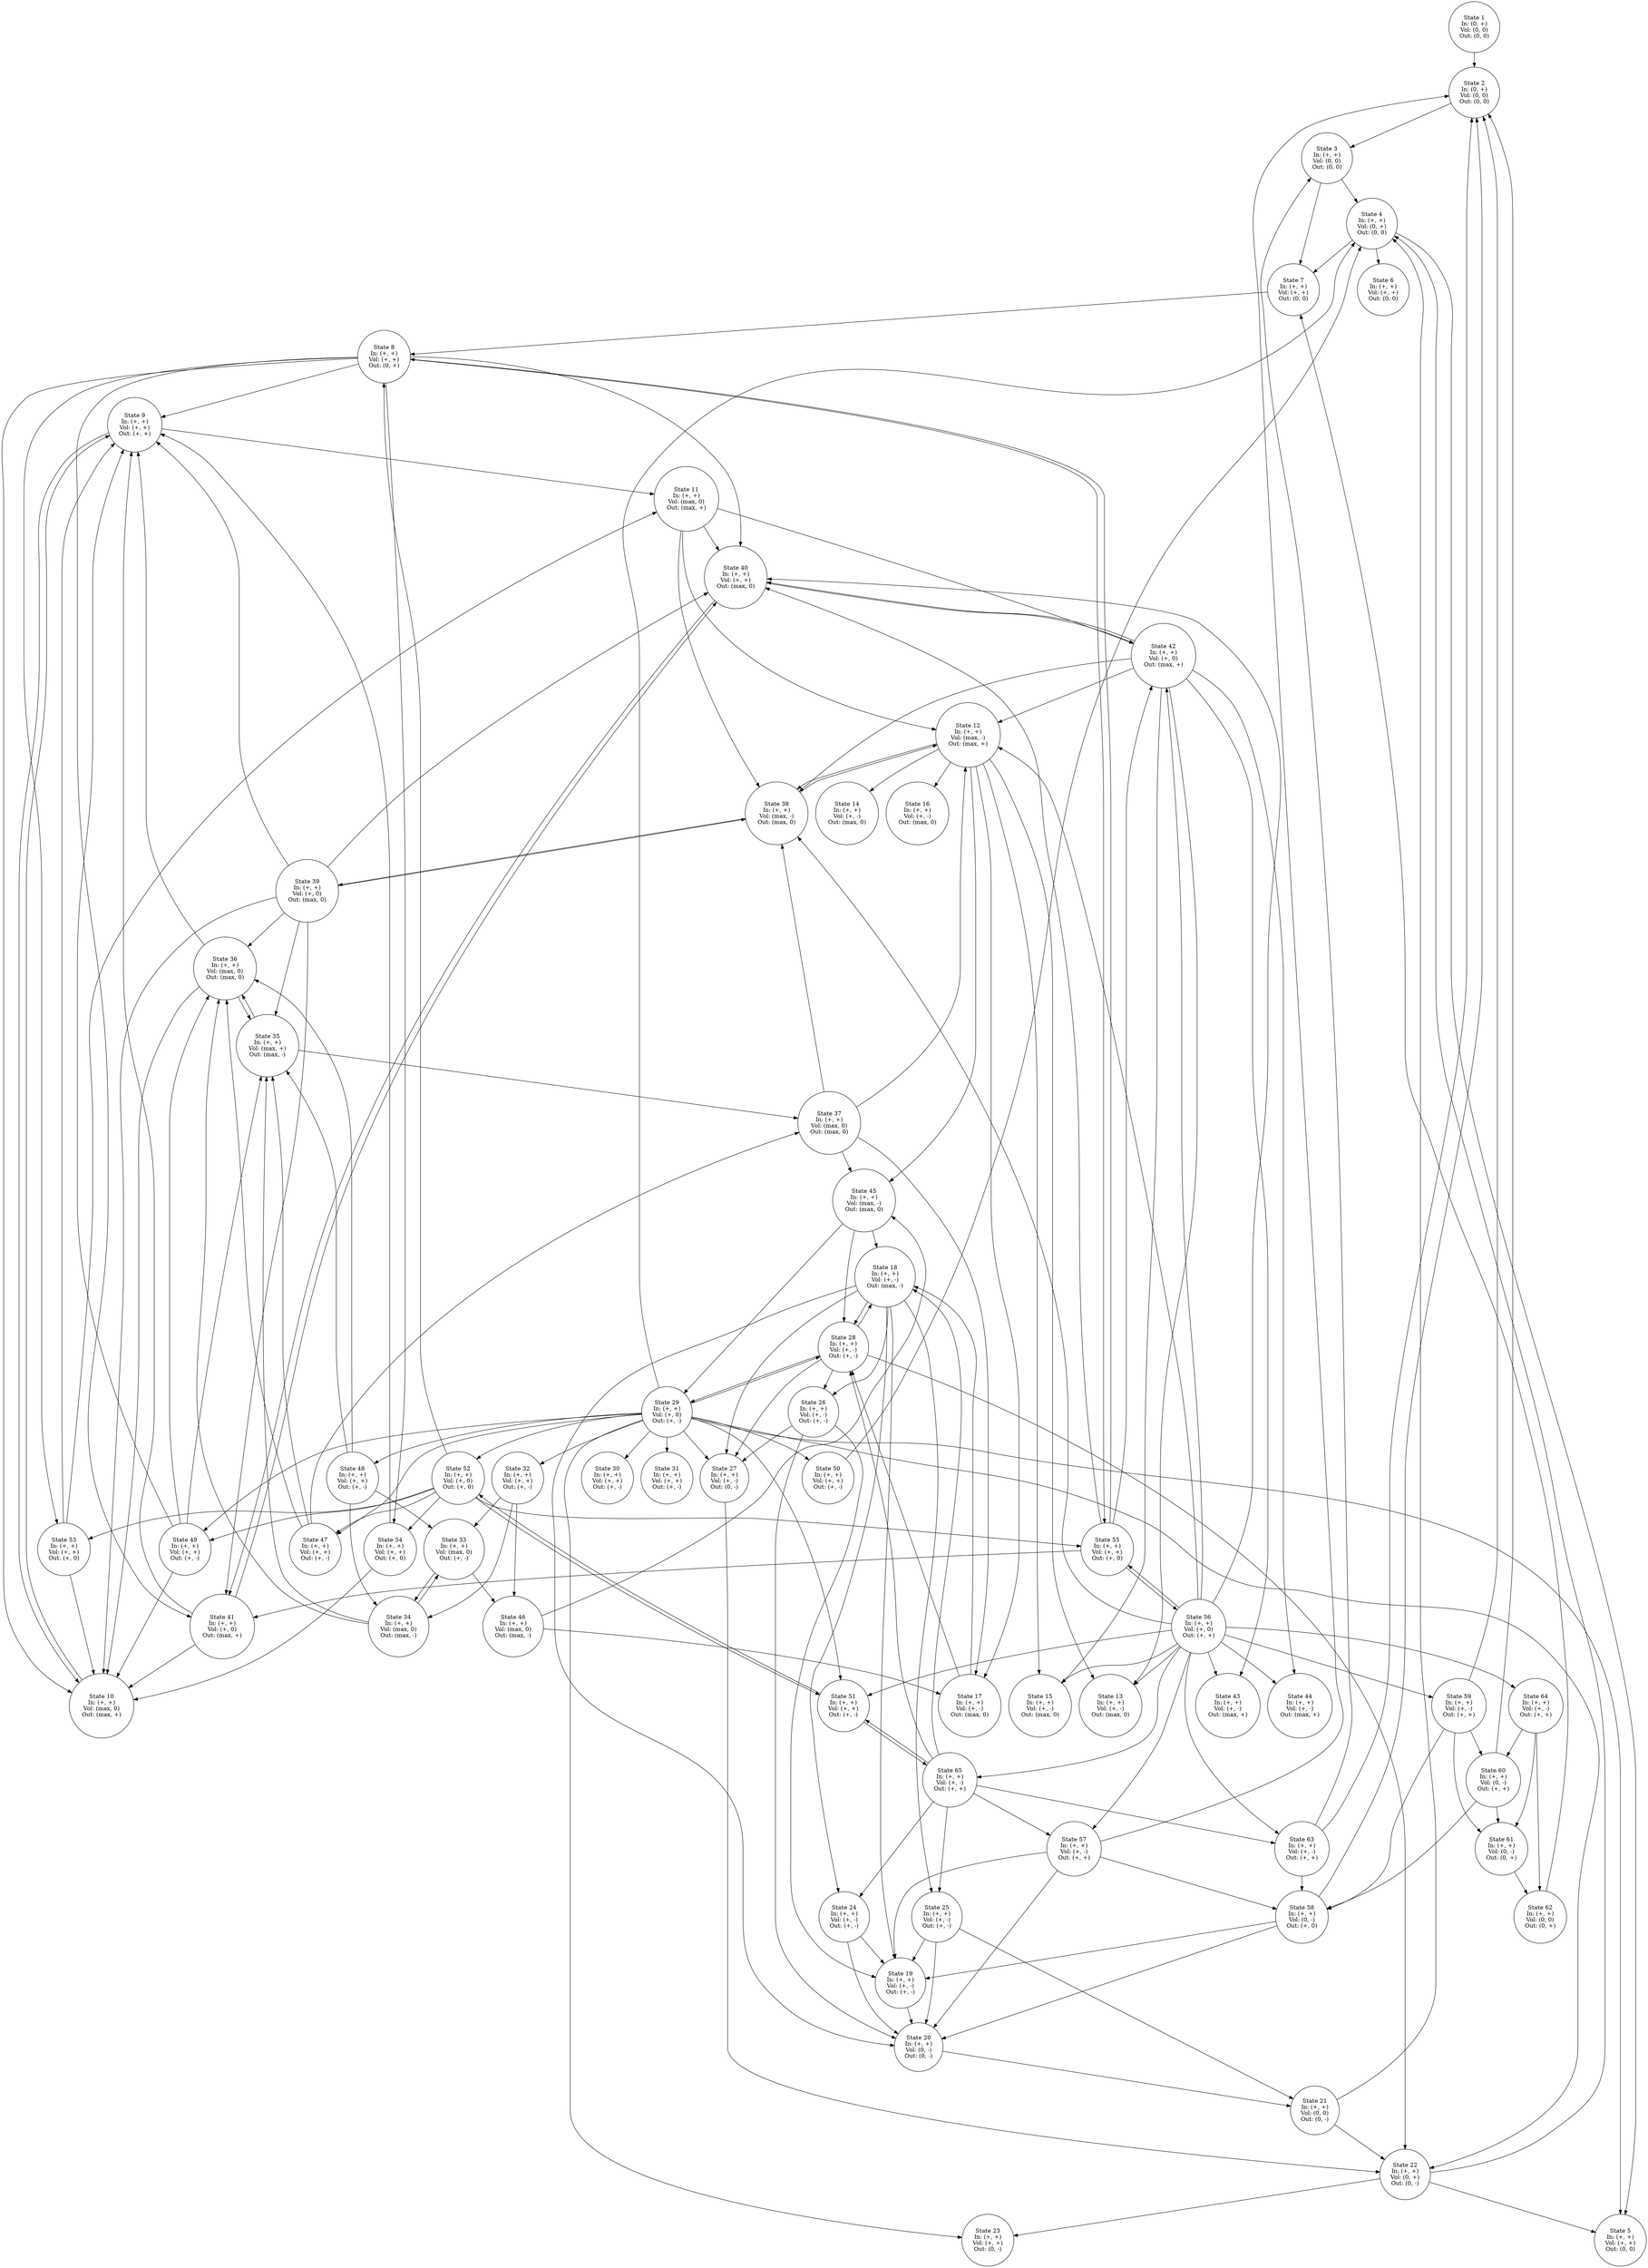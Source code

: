 strict digraph "" {
	graph [normalize=True,
		overlap=False,
		sep=1.2,
		smoothing=avg_dist,
		splines=True
	];
	node [label="\N",
		shape=circle
	];
	_inflow_0_3_outflow_0_2_volume_0_2_	 [label="State 1
In: (0, +)
Vol: (0, 0)
Out: (0, 0)",
		tooltip="derivatives: [In will go up from 0, Vol will stay at 0, Out will stay at 0]
"];
	_inflow_1_3_outflow_0_2_volume_0_2_	 [label="State 2
In: (0, +)
Vol: (0, 0)
Out: (0, 0)",
		tooltip="derivatives: [In will go up from 0, Vol will stay at 0, Out will stay at 0]
"];
	_inflow_0_3_outflow_0_2_volume_0_2_ -> _inflow_1_3_outflow_0_2_volume_0_2_	 [tooltip="{continuous_valid: true, not_equal_valid: false, point_range_valid: true}
"];
	_inflow_1_3_outflow_0_2_volume_0_3_	 [label="State 3
In: (+, +)
Vol: (0, 0)
Out: (0, 0)",
		tooltip="derivatives: [In may go up from +, Vol will stay at 0, Out will stay at 0]
"];
	_inflow_1_3_outflow_0_2_volume_0_2_ -> _inflow_1_3_outflow_0_2_volume_0_3_	 [tooltip="{continuous_valid: true, not_equal_valid: true, point_range_valid: true}
"];
	_inflow_1_3_outflow_0_2_volume_1_3_	 [label="State 4
In: (+, +)
Vol: (0, +)
Out: (0, 0)",
		tooltip="derivatives: [In may go up from +, Vol will go up from 0, Out will stay at 0]
"];
	_inflow_1_3_outflow_0_2_volume_0_3_ -> _inflow_1_3_outflow_0_2_volume_1_3_	 [tooltip="{continuous_valid: true, not_equal_valid: true, point_range_valid: true}
"];
	_inflow_1_3_outflow_0_3_volume_1_3_	 [label="State 7
In: (+, +)
Vol: (+, +)
Out: (0, 0)",
		tooltip="derivatives: [In may go up from +, Vol may go up from +, Out will stay at 0]
"];
	_inflow_1_3_outflow_0_2_volume_0_3_ -> _inflow_1_3_outflow_0_3_volume_1_3_	 [tooltip="{continuous_valid: true, not_equal_valid: true, point_range_valid: true}
"];
	_inflow_1_3_outflow_0_2_volume_2_3_	 [label="State 5
In: (+, +)
Vol: (+, +)
Out: (0, 0)",
		tooltip="derivatives: [In may go up from +, Vol may go up from +, Out will stay at 0]
"];
	_inflow_1_3_outflow_0_2_volume_1_3_ -> _inflow_1_3_outflow_0_2_volume_2_3_	 [tooltip="{continuous_valid: true, not_equal_valid: true, point_range_valid: true}
"];
	_inflow_1_3_outflow_0_3_volume_2_3_	 [label="State 6
In: (+, +)
Vol: (+, +)
Out: (0, 0)",
		tooltip="derivatives: [In may go up from +, Vol may go up from +, Out will stay at 0]
"];
	_inflow_1_3_outflow_0_2_volume_1_3_ -> _inflow_1_3_outflow_0_3_volume_2_3_	 [tooltip="{continuous_valid: true, not_equal_valid: true, point_range_valid: true}
"];
	_inflow_1_3_outflow_0_2_volume_1_3_ -> _inflow_1_3_outflow_0_3_volume_1_3_	 [tooltip="{continuous_valid: true, not_equal_valid: true, point_range_valid: true}
"];
	_inflow_1_3_outflow_1_3_volume_1_3_	 [label="State 8
In: (+, +)
Vol: (+, +)
Out: (0, +)",
		tooltip="derivatives: [In may go up from +, Vol may go up from +, Out will go up from 0]
"];
	_inflow_1_3_outflow_0_3_volume_1_3_ -> _inflow_1_3_outflow_1_3_volume_1_3_	 [tooltip="{continuous_valid: true, not_equal_valid: true, point_range_valid: true}
"];
	_inflow_1_3_outflow_2_3_volume_2_2_	 [label="State 9
In: (+, +)
Vol: (+, +)
Out: (+, +)",
		tooltip="derivatives: [In may go up from +, Vol may go up from +, Out may go up from +]
"];
	_inflow_1_3_outflow_1_3_volume_1_3_ -> _inflow_1_3_outflow_2_3_volume_2_2_	 [tooltip="{continuous_valid: true, not_equal_valid: true, point_range_valid: true}
"];
	_inflow_1_3_outflow_2_3_volume_2_3_	 [label="State 10
In: (+, +)
Vol: (max, 0)
Out: (max, +)",
		tooltip="derivatives: [In may go up from +, Vol will stay at max, Out will go up from max]
"];
	_inflow_1_3_outflow_1_3_volume_1_3_ -> _inflow_1_3_outflow_2_3_volume_2_3_	 [tooltip="{continuous_valid: false, not_equal_valid: true, point_range_valid: false}
"];
	_inflow_1_3_outflow_2_3_volume_1_2_	 [label="State 40
In: (+, +)
Vol: (+, +)
Out: (max, 0)",
		tooltip="derivatives: [In may go up from +, Vol may go up from +, Out will stay at max]
"];
	_inflow_1_3_outflow_1_3_volume_1_3_ -> _inflow_1_3_outflow_2_3_volume_1_2_	 [tooltip="{continuous_valid: false, not_equal_valid: true, point_range_valid: true}
"];
	_inflow_1_3_outflow_2_3_volume_1_3_	 [label="State 41
In: (+, +)
Vol: (+, 0)
Out: (max, +)",
		tooltip="derivatives: [In may go up from +, Vol will stay at +, Out will go up from max]
"];
	_inflow_1_3_outflow_1_3_volume_1_3_ -> _inflow_1_3_outflow_2_3_volume_1_3_	 [tooltip="{continuous_valid: false, not_equal_valid: true, point_range_valid: true}
"];
	_inflow_1_3_outflow_1_3_volume_2_2_	 [label="State 53
In: (+, +)
Vol: (+, +)
Out: (+, 0)",
		tooltip="derivatives: [In may go up from +, Vol may go up from +, Out will stay at +]
"];
	_inflow_1_3_outflow_1_3_volume_1_3_ -> _inflow_1_3_outflow_1_3_volume_2_2_	 [tooltip="{continuous_valid: true, not_equal_valid: true, point_range_valid: true}
"];
	_inflow_1_3_outflow_1_3_volume_2_3_	 [label="State 54
In: (+, +)
Vol: (+, +)
Out: (+, 0)",
		tooltip="derivatives: [In may go up from +, Vol may go up from +, Out will stay at +]
"];
	_inflow_1_3_outflow_1_3_volume_1_3_ -> _inflow_1_3_outflow_1_3_volume_2_3_	 [tooltip="{continuous_valid: true, not_equal_valid: true, point_range_valid: true}
"];
	_inflow_1_3_outflow_1_3_volume_1_2_	 [label="State 55
In: (+, +)
Vol: (+, +)
Out: (+, 0)",
		tooltip="derivatives: [In may go up from +, Vol may go up from +, Out will stay at +]
"];
	_inflow_1_3_outflow_1_3_volume_1_3_ -> _inflow_1_3_outflow_1_3_volume_1_2_	 [tooltip="{continuous_valid: true, not_equal_valid: true, point_range_valid: true}
"];
	_inflow_1_3_outflow_2_3_volume_2_2_ -> _inflow_1_3_outflow_2_3_volume_2_3_	 [tooltip="{continuous_valid: true, not_equal_valid: true, point_range_valid: true}
"];
	_inflow_1_3_outflow_2_3_volume_2_1_	 [label="State 11
In: (+, +)
Vol: (max, 0)
Out: (max, +)",
		tooltip="derivatives: [In may go up from +, Vol will stay at max, Out will go up from max]
"];
	_inflow_1_3_outflow_2_3_volume_2_2_ -> _inflow_1_3_outflow_2_3_volume_2_1_	 [tooltip="{continuous_valid: true, not_equal_valid: true, point_range_valid: true}
"];
	_inflow_1_3_outflow_2_3_volume_2_3_ -> _inflow_1_3_outflow_2_3_volume_2_2_	 [tooltip="{continuous_valid: true, not_equal_valid: true, point_range_valid: true}
"];
	_inflow_1_3_outflow_2_2_volume_1_1_	 [label="State 12
In: (+, +)
Vol: (max, -)
Out: (max, +)",
		tooltip="derivatives: [In may go up from +, Vol will go down from max, Out will go up from
    max]
"];
	_inflow_1_3_outflow_2_3_volume_2_1_ -> _inflow_1_3_outflow_2_2_volume_1_1_	 [tooltip="{continuous_valid: true, not_equal_valid: true, point_range_valid: true}
"];
	_inflow_1_3_outflow_2_2_volume_1_2_	 [label="State 38
In: (+, +)
Vol: (max, -)
Out: (max, 0)",
		tooltip="derivatives: [In may go up from +, Vol will go down from max, Out will stay at max]
"];
	_inflow_1_3_outflow_2_3_volume_2_1_ -> _inflow_1_3_outflow_2_2_volume_1_2_	 [tooltip="{continuous_valid: true, not_equal_valid: true, point_range_valid: true}
"];
	_inflow_1_3_outflow_2_3_volume_2_1_ -> _inflow_1_3_outflow_2_3_volume_1_2_	 [tooltip="{continuous_valid: true, not_equal_valid: true, point_range_valid: true}
"];
	_inflow_1_3_outflow_2_3_volume_1_1_	 [label="State 42
In: (+, +)
Vol: (+, 0)
Out: (max, +)",
		tooltip="derivatives: [In may go up from +, Vol will stay at +, Out will go up from max]
"];
	_inflow_1_3_outflow_2_3_volume_2_1_ -> _inflow_1_3_outflow_2_3_volume_1_1_	 [tooltip="{continuous_valid: true, not_equal_valid: true, point_range_valid: true}
"];
	_inflow_1_3_outflow_2_2_volume_0_1_	 [label="State 13
In: (+, +)
Vol: (+, -)
Out: (max, 0)",
		tooltip="derivatives: [In may go up from +, Vol may go down from +, Out will stay at max]
"];
	_inflow_1_3_outflow_2_2_volume_1_1_ -> _inflow_1_3_outflow_2_2_volume_0_1_	 [tooltip="{continuous_valid: true, not_equal_valid: true, point_range_valid: true}
"];
	_inflow_1_3_outflow_2_1_volume_0_1_	 [label="State 14
In: (+, +)
Vol: (+, -)
Out: (max, 0)",
		tooltip="derivatives: [In may go up from +, Vol may go down from +, Out will stay at max]
"];
	_inflow_1_3_outflow_2_2_volume_1_1_ -> _inflow_1_3_outflow_2_1_volume_0_1_	 [tooltip="{continuous_valid: true, not_equal_valid: true, point_range_valid: true}
"];
	_inflow_1_3_outflow_2_2_volume_0_2_	 [label="State 15
In: (+, +)
Vol: (+, -)
Out: (max, 0)",
		tooltip="derivatives: [In may go up from +, Vol may go down from +, Out will stay at max]
"];
	_inflow_1_3_outflow_2_2_volume_1_1_ -> _inflow_1_3_outflow_2_2_volume_0_2_	 [tooltip="{continuous_valid: true, not_equal_valid: true, point_range_valid: true}
"];
	_inflow_1_3_outflow_2_1_volume_0_2_	 [label="State 16
In: (+, +)
Vol: (+, -)
Out: (max, 0)",
		tooltip="derivatives: [In may go up from +, Vol may go down from +, Out will stay at max]
"];
	_inflow_1_3_outflow_2_2_volume_1_1_ -> _inflow_1_3_outflow_2_1_volume_0_2_	 [tooltip="{continuous_valid: true, not_equal_valid: true, point_range_valid: true}
"];
	_inflow_1_3_outflow_2_1_volume_1_1_	 [label="State 17
In: (+, +)
Vol: (+, -)
Out: (max, 0)",
		tooltip="derivatives: [In may go up from +, Vol may go down from +, Out will stay at max]
"];
	_inflow_1_3_outflow_2_2_volume_1_1_ -> _inflow_1_3_outflow_2_1_volume_1_1_	 [tooltip="{continuous_valid: true, not_equal_valid: true, point_range_valid: true}
"];
	_inflow_1_3_outflow_2_2_volume_1_1_ -> _inflow_1_3_outflow_2_2_volume_1_2_	 [tooltip="{continuous_valid: true, not_equal_valid: true, point_range_valid: true}
"];
	_inflow_1_3_outflow_2_1_volume_1_2_	 [label="State 45
In: (+, +)
Vol: (max, -)
Out: (max, 0)",
		tooltip="derivatives: [In may go up from +, Vol will go down from max, Out will stay at max]
"];
	_inflow_1_3_outflow_2_2_volume_1_1_ -> _inflow_1_3_outflow_2_1_volume_1_2_	 [tooltip="{continuous_valid: true, not_equal_valid: true, point_range_valid: true}
"];
	_inflow_1_3_outflow_1_1_volume_1_1_	 [label="State 18
In: (+, +)
Vol: (+, -)
Out: (max, -)",
		tooltip="derivatives: [In may go up from +, Vol may go down from +, Out will go down from max]
"];
	_inflow_1_3_outflow_2_1_volume_1_1_ -> _inflow_1_3_outflow_1_1_volume_1_1_	 [tooltip="{continuous_valid: true, not_equal_valid: true, point_range_valid: true}
"];
	_inflow_1_3_outflow_1_1_volume_1_2_	 [label="State 28
In: (+, +)
Vol: (+, -)
Out: (+, -)",
		tooltip="derivatives: [In may go up from +, Vol may go down from +, Out may go down from +]
"];
	_inflow_1_3_outflow_2_1_volume_1_1_ -> _inflow_1_3_outflow_1_1_volume_1_2_	 [tooltip="{continuous_valid: true, not_equal_valid: true, point_range_valid: true}
"];
	_inflow_1_3_outflow_0_1_volume_0_1_	 [label="State 19
In: (+, +)
Vol: (+, -)
Out: (+, -)",
		tooltip="derivatives: [In may go up from +, Vol may go down from +, Out may go down from +]
"];
	_inflow_1_3_outflow_1_1_volume_1_1_ -> _inflow_1_3_outflow_0_1_volume_0_1_	 [tooltip="{continuous_valid: true, not_equal_valid: true, point_range_valid: true}
"];
	_inflow_1_3_outflow_0_1_volume_0_2_	 [label="State 20
In: (+, +)
Vol: (0, -)
Out: (0, -)",
		tooltip="derivatives: [In may go up from +, Vol will go down from 0, Out will go down from
    0]
"];
	_inflow_1_3_outflow_1_1_volume_1_1_ -> _inflow_1_3_outflow_0_1_volume_0_2_	 [tooltip="{continuous_valid: false, not_equal_valid: true, point_range_valid: false}
"];
	_inflow_1_3_outflow_1_1_volume_0_1_	 [label="State 24
In: (+, +)
Vol: (+, -)
Out: (+, -)",
		tooltip="derivatives: [In may go up from +, Vol may go down from +, Out may go down from +]
"];
	_inflow_1_3_outflow_1_1_volume_1_1_ -> _inflow_1_3_outflow_1_1_volume_0_1_	 [tooltip="{continuous_valid: true, not_equal_valid: true, point_range_valid: true}
"];
	_inflow_1_3_outflow_1_1_volume_0_2_	 [label="State 25
In: (+, +)
Vol: (+, -)
Out: (+, -)",
		tooltip="derivatives: [In may go up from +, Vol may go down from +, Out may go down from +]
"];
	_inflow_1_3_outflow_1_1_volume_1_1_ -> _inflow_1_3_outflow_1_1_volume_0_2_	 [tooltip="{continuous_valid: true, not_equal_valid: true, point_range_valid: true}
"];
	_inflow_1_3_outflow_0_1_volume_1_1_	 [label="State 26
In: (+, +)
Vol: (+, -)
Out: (+, -)",
		tooltip="derivatives: [In may go up from +, Vol may go down from +, Out may go down from +]
"];
	_inflow_1_3_outflow_1_1_volume_1_1_ -> _inflow_1_3_outflow_0_1_volume_1_1_	 [tooltip="{continuous_valid: true, not_equal_valid: true, point_range_valid: true}
"];
	_inflow_1_3_outflow_0_1_volume_1_2_	 [label="State 27
In: (+, +)
Vol: (+, -)
Out: (0, -)",
		tooltip="derivatives: [In may go up from +, Vol may go down from +, Out will go down from 0]
"];
	_inflow_1_3_outflow_1_1_volume_1_1_ -> _inflow_1_3_outflow_0_1_volume_1_2_	 [tooltip="{continuous_valid: false, not_equal_valid: true, point_range_valid: true}
"];
	_inflow_1_3_outflow_1_1_volume_1_1_ -> _inflow_1_3_outflow_1_1_volume_1_2_	 [tooltip="{continuous_valid: true, not_equal_valid: true, point_range_valid: true}
"];
	_inflow_1_3_outflow_0_1_volume_0_1_ -> _inflow_1_3_outflow_0_1_volume_0_2_	 [tooltip="{continuous_valid: true, not_equal_valid: true, point_range_valid: true}
"];
	_inflow_1_3_outflow_0_1_volume_0_3_	 [label="State 21
In: (+, +)
Vol: (0, 0)
Out: (0, -)",
		tooltip="derivatives: [In may go up from +, Vol will stay at 0, Out will go down from 0]
"];
	_inflow_1_3_outflow_0_1_volume_0_2_ -> _inflow_1_3_outflow_0_1_volume_0_3_	 [tooltip="{continuous_valid: true, not_equal_valid: true, point_range_valid: true}
"];
	_inflow_1_3_outflow_0_1_volume_0_3_ -> _inflow_1_3_outflow_0_2_volume_1_3_	 [tooltip="{continuous_valid: true, not_equal_valid: true, point_range_valid: true}
"];
	_inflow_1_3_outflow_0_1_volume_1_3_	 [label="State 22
In: (+, +)
Vol: (0, +)
Out: (0, -)",
		tooltip="derivatives: [In may go up from +, Vol will go up from 0, Out will go down from 0]
"];
	_inflow_1_3_outflow_0_1_volume_0_3_ -> _inflow_1_3_outflow_0_1_volume_1_3_	 [tooltip="{continuous_valid: true, not_equal_valid: true, point_range_valid: true}
"];
	_inflow_1_3_outflow_0_1_volume_1_3_ -> _inflow_1_3_outflow_0_2_volume_1_3_	 [tooltip="{continuous_valid: true, not_equal_valid: true, point_range_valid: true}
"];
	_inflow_1_3_outflow_0_1_volume_1_3_ -> _inflow_1_3_outflow_0_2_volume_2_3_	 [tooltip="{continuous_valid: true, not_equal_valid: true, point_range_valid: true}
"];
	_inflow_1_3_outflow_0_1_volume_2_3_	 [label="State 23
In: (+, +)
Vol: (+, +)
Out: (0, -)",
		tooltip="derivatives: [In may go up from +, Vol may go up from +, Out will go down from 0]
"];
	_inflow_1_3_outflow_0_1_volume_1_3_ -> _inflow_1_3_outflow_0_1_volume_2_3_	 [tooltip="{continuous_valid: true, not_equal_valid: true, point_range_valid: true}
"];
	_inflow_1_3_outflow_1_1_volume_0_1_ -> _inflow_1_3_outflow_0_1_volume_0_1_	 [tooltip="{continuous_valid: true, not_equal_valid: false, point_range_valid: true}
"];
	_inflow_1_3_outflow_1_1_volume_0_1_ -> _inflow_1_3_outflow_0_1_volume_0_2_	 [tooltip="{continuous_valid: true, not_equal_valid: true, point_range_valid: true}
"];
	_inflow_1_3_outflow_1_1_volume_0_2_ -> _inflow_1_3_outflow_0_1_volume_0_1_	 [tooltip="{continuous_valid: true, not_equal_valid: false, point_range_valid: true}
"];
	_inflow_1_3_outflow_1_1_volume_0_2_ -> _inflow_1_3_outflow_0_1_volume_0_2_	 [tooltip="{continuous_valid: true, not_equal_valid: true, point_range_valid: true}
"];
	_inflow_1_3_outflow_1_1_volume_0_2_ -> _inflow_1_3_outflow_0_1_volume_0_3_	 [tooltip="{continuous_valid: true, not_equal_valid: true, point_range_valid: true}
"];
	_inflow_1_3_outflow_0_1_volume_1_1_ -> _inflow_1_3_outflow_0_1_volume_0_1_	 [tooltip="{continuous_valid: true, not_equal_valid: false, point_range_valid: true}
"];
	_inflow_1_3_outflow_0_1_volume_1_1_ -> _inflow_1_3_outflow_0_1_volume_0_2_	 [tooltip="{continuous_valid: true, not_equal_valid: true, point_range_valid: true}
"];
	_inflow_1_3_outflow_0_1_volume_1_1_ -> _inflow_1_3_outflow_0_1_volume_1_2_	 [tooltip="{continuous_valid: true, not_equal_valid: true, point_range_valid: true}
"];
	_inflow_1_3_outflow_0_1_volume_1_2_ -> _inflow_1_3_outflow_0_1_volume_1_3_	 [tooltip="{continuous_valid: false, not_equal_valid: true, point_range_valid: true}
"];
	_inflow_1_3_outflow_1_1_volume_1_2_ -> _inflow_1_3_outflow_1_1_volume_1_1_	 [tooltip="{continuous_valid: true, not_equal_valid: true, point_range_valid: true}
"];
	_inflow_1_3_outflow_1_1_volume_1_2_ -> _inflow_1_3_outflow_0_1_volume_1_3_	 [tooltip="{continuous_valid: false, not_equal_valid: true, point_range_valid: true}
"];
	_inflow_1_3_outflow_1_1_volume_1_2_ -> _inflow_1_3_outflow_0_1_volume_1_1_	 [tooltip="{continuous_valid: true, not_equal_valid: false, point_range_valid: true}
"];
	_inflow_1_3_outflow_1_1_volume_1_2_ -> _inflow_1_3_outflow_0_1_volume_1_2_	 [tooltip="{continuous_valid: true, not_equal_valid: true, point_range_valid: true}
"];
	_inflow_1_3_outflow_1_1_volume_1_3_	 [label="State 29
In: (+, +)
Vol: (+, 0)
Out: (+, -)",
		tooltip="derivatives: [In may go up from +, Vol will stay at +, Out may go down from +]
"];
	_inflow_1_3_outflow_1_1_volume_1_2_ -> _inflow_1_3_outflow_1_1_volume_1_3_	 [tooltip="{continuous_valid: true, not_equal_valid: true, point_range_valid: true}
"];
	_inflow_1_3_outflow_1_1_volume_1_3_ -> _inflow_1_3_outflow_0_2_volume_1_3_	 [tooltip="{continuous_valid: true, not_equal_valid: true, point_range_valid: true}
"];
	_inflow_1_3_outflow_1_1_volume_1_3_ -> _inflow_1_3_outflow_0_2_volume_2_3_	 [tooltip="{continuous_valid: true, not_equal_valid: true, point_range_valid: true}
"];
	_inflow_1_3_outflow_1_1_volume_1_3_ -> _inflow_1_3_outflow_0_1_volume_1_3_	 [tooltip="{continuous_valid: true, not_equal_valid: true, point_range_valid: true}
"];
	_inflow_1_3_outflow_1_1_volume_1_3_ -> _inflow_1_3_outflow_0_1_volume_2_3_	 [tooltip="{continuous_valid: true, not_equal_valid: true, point_range_valid: true}
"];
	_inflow_1_3_outflow_1_1_volume_1_3_ -> _inflow_1_3_outflow_0_1_volume_1_2_	 [tooltip="{continuous_valid: true, not_equal_valid: true, point_range_valid: true}
"];
	_inflow_1_3_outflow_1_1_volume_1_3_ -> _inflow_1_3_outflow_1_1_volume_1_2_	 [tooltip="{continuous_valid: true, not_equal_valid: true, point_range_valid: true}
"];
	_inflow_1_3_outflow_0_1_volume_2_2_	 [label="State 30
In: (+, +)
Vol: (+, +)
Out: (+, -)",
		tooltip="derivatives: [In may go up from +, Vol may go up from +, Out may go down from +]
"];
	_inflow_1_3_outflow_1_1_volume_1_3_ -> _inflow_1_3_outflow_0_1_volume_2_2_	 [tooltip="{continuous_valid: true, not_equal_valid: true, point_range_valid: true}
"];
	_inflow_1_3_outflow_0_2_volume_2_2_	 [label="State 31
In: (+, +)
Vol: (+, +)
Out: (+, -)",
		tooltip="derivatives: [In may go up from +, Vol may go up from +, Out may go down from +]
"];
	_inflow_1_3_outflow_1_1_volume_1_3_ -> _inflow_1_3_outflow_0_2_volume_2_2_	 [tooltip="{continuous_valid: true, not_equal_valid: true, point_range_valid: true}
"];
	_inflow_1_3_outflow_1_1_volume_2_2_	 [label="State 32
In: (+, +)
Vol: (+, +)
Out: (+, -)",
		tooltip="derivatives: [In may go up from +, Vol may go up from +, Out may go down from +]
"];
	_inflow_1_3_outflow_1_1_volume_1_3_ -> _inflow_1_3_outflow_1_1_volume_2_2_	 [tooltip="{continuous_valid: true, not_equal_valid: true, point_range_valid: true}
"];
	_inflow_1_3_outflow_1_2_volume_2_2_	 [label="State 47
In: (+, +)
Vol: (+, +)
Out: (+, -)",
		tooltip="derivatives: [In may go up from +, Vol may go up from +, Out may go down from +]
"];
	_inflow_1_3_outflow_1_1_volume_1_3_ -> _inflow_1_3_outflow_1_2_volume_2_2_	 [tooltip="{continuous_valid: true, not_equal_valid: true, point_range_valid: true}
"];
	_inflow_1_3_outflow_1_1_volume_2_3_	 [label="State 48
In: (+, +)
Vol: (+, +)
Out: (+, -)",
		tooltip="derivatives: [In may go up from +, Vol may go up from +, Out may go down from +]
"];
	_inflow_1_3_outflow_1_1_volume_1_3_ -> _inflow_1_3_outflow_1_1_volume_2_3_	 [tooltip="{continuous_valid: true, not_equal_valid: true, point_range_valid: true}
"];
	_inflow_1_3_outflow_1_2_volume_2_3_	 [label="State 49
In: (+, +)
Vol: (+, +)
Out: (+, -)",
		tooltip="derivatives: [In may go up from +, Vol may go up from +, Out may go down from +]
"];
	_inflow_1_3_outflow_1_1_volume_1_3_ -> _inflow_1_3_outflow_1_2_volume_2_3_	 [tooltip="{continuous_valid: true, not_equal_valid: true, point_range_valid: true}
"];
	_inflow_1_3_outflow_0_2_volume_1_2_	 [label="State 50
In: (+, +)
Vol: (+, +)
Out: (+, -)",
		tooltip="derivatives: [In may go up from +, Vol may go up from +, Out may go down from +]
"];
	_inflow_1_3_outflow_1_1_volume_1_3_ -> _inflow_1_3_outflow_0_2_volume_1_2_	 [tooltip="{continuous_valid: true, not_equal_valid: true, point_range_valid: true}
"];
	_inflow_1_3_outflow_1_2_volume_1_2_	 [label="State 51
In: (+, +)
Vol: (+, +)
Out: (+, -)",
		tooltip="derivatives: [In may go up from +, Vol may go up from +, Out may go down from +]
"];
	_inflow_1_3_outflow_1_1_volume_1_3_ -> _inflow_1_3_outflow_1_2_volume_1_2_	 [tooltip="{continuous_valid: true, not_equal_valid: true, point_range_valid: true}
"];
	_inflow_1_3_outflow_1_2_volume_1_3_	 [label="State 52
In: (+, +)
Vol: (+, 0)
Out: (+, 0)",
		tooltip="derivatives: [In may go up from +, Vol will stay at +, Out will stay at +]
"];
	_inflow_1_3_outflow_1_1_volume_1_3_ -> _inflow_1_3_outflow_1_2_volume_1_3_	 [tooltip="{continuous_valid: true, not_equal_valid: true, point_range_valid: true}
"];
	_inflow_1_3_outflow_2_1_volume_2_2_	 [label="State 33
In: (+, +)
Vol: (max, 0)
Out: (+, -)",
		tooltip="derivatives: [In may go up from +, Vol will stay at max, Out may go down from +]
"];
	_inflow_1_3_outflow_1_1_volume_2_2_ -> _inflow_1_3_outflow_2_1_volume_2_2_	 [tooltip="{continuous_valid: true, not_equal_valid: true, point_range_valid: true}
"];
	_inflow_1_3_outflow_2_1_volume_2_3_	 [label="State 34
In: (+, +)
Vol: (max, 0)
Out: (max, -)",
		tooltip="derivatives: [In may go up from +, Vol will stay at max, Out will go down from max]
"];
	_inflow_1_3_outflow_1_1_volume_2_2_ -> _inflow_1_3_outflow_2_1_volume_2_3_	 [tooltip="{continuous_valid: true, not_equal_valid: true, point_range_valid: true}
"];
	_inflow_1_3_outflow_2_1_volume_2_1_	 [label="State 46
In: (+, +)
Vol: (max, 0)
Out: (max, -)",
		tooltip="derivatives: [In may go up from +, Vol will stay at max, Out will go down from max]
"];
	_inflow_1_3_outflow_1_1_volume_2_2_ -> _inflow_1_3_outflow_2_1_volume_2_1_	 [tooltip="{continuous_valid: true, not_equal_valid: true, point_range_valid: true}
"];
	_inflow_1_3_outflow_2_1_volume_2_2_ -> _inflow_1_3_outflow_2_1_volume_2_3_	 [tooltip="{continuous_valid: true, not_equal_valid: true, point_range_valid: true}
"];
	_inflow_1_3_outflow_2_1_volume_2_2_ -> _inflow_1_3_outflow_2_1_volume_2_1_	 [tooltip="{continuous_valid: true, not_equal_valid: true, point_range_valid: true}
"];
	_inflow_1_3_outflow_2_1_volume_2_3_ -> _inflow_1_3_outflow_2_1_volume_2_2_	 [tooltip="{continuous_valid: true, not_equal_valid: true, point_range_valid: true}
"];
	_inflow_1_3_outflow_2_2_volume_2_2_	 [label="State 35
In: (+, +)
Vol: (max, +)
Out: (max, -)",
		tooltip="derivatives: [In may go up from +, Vol will go up from max, Out will go down from
    max]
"];
	_inflow_1_3_outflow_2_1_volume_2_3_ -> _inflow_1_3_outflow_2_2_volume_2_2_	 [tooltip="{continuous_valid: true, not_equal_valid: true, point_range_valid: true}
"];
	_inflow_1_3_outflow_2_2_volume_2_3_	 [label="State 36
In: (+, +)
Vol: (max, 0)
Out: (max, 0)",
		tooltip="derivatives: [In may go up from +, Vol will stay at max, Out will stay at max]
"];
	_inflow_1_3_outflow_2_1_volume_2_3_ -> _inflow_1_3_outflow_2_2_volume_2_3_	 [tooltip="{continuous_valid: true, not_equal_valid: true, point_range_valid: true}
"];
	_inflow_1_3_outflow_2_2_volume_2_2_ -> _inflow_1_3_outflow_2_2_volume_2_3_	 [tooltip="{continuous_valid: true, not_equal_valid: true, point_range_valid: true}
"];
	_inflow_1_3_outflow_2_2_volume_2_1_	 [label="State 37
In: (+, +)
Vol: (max, 0)
Out: (max, 0)",
		tooltip="derivatives: [In may go up from +, Vol will stay at max, Out will stay at max]
"];
	_inflow_1_3_outflow_2_2_volume_2_2_ -> _inflow_1_3_outflow_2_2_volume_2_1_	 [tooltip="{continuous_valid: true, not_equal_valid: true, point_range_valid: true}
"];
	_inflow_1_3_outflow_2_2_volume_2_3_ -> _inflow_1_3_outflow_2_3_volume_2_2_	 [tooltip="{continuous_valid: true, not_equal_valid: true, point_range_valid: true}
"];
	_inflow_1_3_outflow_2_2_volume_2_3_ -> _inflow_1_3_outflow_2_3_volume_2_3_	 [tooltip="{continuous_valid: true, not_equal_valid: true, point_range_valid: true}
"];
	_inflow_1_3_outflow_2_2_volume_2_3_ -> _inflow_1_3_outflow_2_2_volume_2_2_	 [tooltip="{continuous_valid: true, not_equal_valid: true, point_range_valid: true}
"];
	_inflow_1_3_outflow_2_2_volume_2_1_ -> _inflow_1_3_outflow_2_2_volume_1_1_	 [tooltip="{continuous_valid: true, not_equal_valid: true, point_range_valid: true}
"];
	_inflow_1_3_outflow_2_2_volume_2_1_ -> _inflow_1_3_outflow_2_1_volume_1_1_	 [tooltip="{continuous_valid: true, not_equal_valid: true, point_range_valid: true}
"];
	_inflow_1_3_outflow_2_2_volume_2_1_ -> _inflow_1_3_outflow_2_2_volume_1_2_	 [tooltip="{continuous_valid: true, not_equal_valid: true, point_range_valid: true}
"];
	_inflow_1_3_outflow_2_2_volume_2_1_ -> _inflow_1_3_outflow_2_1_volume_1_2_	 [tooltip="{continuous_valid: true, not_equal_valid: true, point_range_valid: true}
"];
	_inflow_1_3_outflow_2_2_volume_1_2_ -> _inflow_1_3_outflow_2_2_volume_1_1_	 [tooltip="{continuous_valid: true, not_equal_valid: true, point_range_valid: true}
"];
	_inflow_1_3_outflow_2_2_volume_1_3_	 [label="State 39
In: (+, +)
Vol: (+, 0)
Out: (max, 0)",
		tooltip="derivatives: [In may go up from +, Vol will stay at +, Out will stay at max]
"];
	_inflow_1_3_outflow_2_2_volume_1_2_ -> _inflow_1_3_outflow_2_2_volume_1_3_	 [tooltip="{continuous_valid: true, not_equal_valid: true, point_range_valid: true}
"];
	_inflow_1_3_outflow_2_2_volume_1_3_ -> _inflow_1_3_outflow_2_3_volume_2_2_	 [tooltip="{continuous_valid: true, not_equal_valid: true, point_range_valid: true}
"];
	_inflow_1_3_outflow_2_2_volume_1_3_ -> _inflow_1_3_outflow_2_3_volume_2_3_	 [tooltip="{continuous_valid: true, not_equal_valid: true, point_range_valid: true}
"];
	_inflow_1_3_outflow_2_2_volume_1_3_ -> _inflow_1_3_outflow_2_2_volume_2_2_	 [tooltip="{continuous_valid: true, not_equal_valid: true, point_range_valid: true}
"];
	_inflow_1_3_outflow_2_2_volume_1_3_ -> _inflow_1_3_outflow_2_2_volume_2_3_	 [tooltip="{continuous_valid: true, not_equal_valid: true, point_range_valid: true}
"];
	_inflow_1_3_outflow_2_2_volume_1_3_ -> _inflow_1_3_outflow_2_2_volume_1_2_	 [tooltip="{continuous_valid: true, not_equal_valid: true, point_range_valid: true}
"];
	_inflow_1_3_outflow_2_2_volume_1_3_ -> _inflow_1_3_outflow_2_3_volume_1_2_	 [tooltip="{continuous_valid: true, not_equal_valid: true, point_range_valid: true}
"];
	_inflow_1_3_outflow_2_2_volume_1_3_ -> _inflow_1_3_outflow_2_3_volume_1_3_	 [tooltip="{continuous_valid: true, not_equal_valid: true, point_range_valid: true}
"];
	_inflow_1_3_outflow_2_3_volume_1_2_ -> _inflow_1_3_outflow_2_3_volume_1_3_	 [tooltip="{continuous_valid: true, not_equal_valid: true, point_range_valid: true}
"];
	_inflow_1_3_outflow_2_3_volume_1_2_ -> _inflow_1_3_outflow_2_3_volume_1_1_	 [tooltip="{continuous_valid: true, not_equal_valid: true, point_range_valid: true}
"];
	_inflow_1_3_outflow_2_3_volume_1_3_ -> _inflow_1_3_outflow_2_3_volume_2_2_	 [tooltip="{continuous_valid: true, not_equal_valid: true, point_range_valid: true}
"];
	_inflow_1_3_outflow_2_3_volume_1_3_ -> _inflow_1_3_outflow_2_3_volume_2_3_	 [tooltip="{continuous_valid: true, not_equal_valid: true, point_range_valid: true}
"];
	_inflow_1_3_outflow_2_3_volume_1_3_ -> _inflow_1_3_outflow_2_3_volume_1_2_	 [tooltip="{continuous_valid: true, not_equal_valid: true, point_range_valid: true}
"];
	_inflow_1_3_outflow_2_3_volume_1_1_ -> _inflow_1_3_outflow_2_2_volume_1_1_	 [tooltip="{continuous_valid: true, not_equal_valid: true, point_range_valid: true}
"];
	_inflow_1_3_outflow_2_3_volume_1_1_ -> _inflow_1_3_outflow_2_2_volume_0_1_	 [tooltip="{continuous_valid: true, not_equal_valid: true, point_range_valid: true}
"];
	_inflow_1_3_outflow_2_3_volume_1_1_ -> _inflow_1_3_outflow_2_2_volume_0_2_	 [tooltip="{continuous_valid: true, not_equal_valid: true, point_range_valid: true}
"];
	_inflow_1_3_outflow_2_3_volume_1_1_ -> _inflow_1_3_outflow_2_2_volume_1_2_	 [tooltip="{continuous_valid: true, not_equal_valid: true, point_range_valid: true}
"];
	_inflow_1_3_outflow_2_3_volume_1_1_ -> _inflow_1_3_outflow_2_3_volume_1_2_	 [tooltip="{continuous_valid: true, not_equal_valid: true, point_range_valid: true}
"];
	_inflow_1_3_outflow_2_3_volume_0_1_	 [label="State 43
In: (+, +)
Vol: (+, -)
Out: (max, +)",
		tooltip="derivatives: [In may go up from +, Vol may go down from +, Out will go up from max]
"];
	_inflow_1_3_outflow_2_3_volume_1_1_ -> _inflow_1_3_outflow_2_3_volume_0_1_	 [tooltip="{continuous_valid: true, not_equal_valid: true, point_range_valid: true}
"];
	_inflow_1_3_outflow_2_3_volume_0_2_	 [label="State 44
In: (+, +)
Vol: (+, -)
Out: (max, +)",
		tooltip="derivatives: [In may go up from +, Vol may go down from +, Out will go up from max]
"];
	_inflow_1_3_outflow_2_3_volume_1_1_ -> _inflow_1_3_outflow_2_3_volume_0_2_	 [tooltip="{continuous_valid: true, not_equal_valid: true, point_range_valid: true}
"];
	_inflow_1_3_outflow_2_1_volume_1_2_ -> _inflow_1_3_outflow_1_1_volume_1_1_	 [tooltip="{continuous_valid: true, not_equal_valid: true, point_range_valid: true}
"];
	_inflow_1_3_outflow_2_1_volume_1_2_ -> _inflow_1_3_outflow_1_1_volume_1_2_	 [tooltip="{continuous_valid: true, not_equal_valid: true, point_range_valid: true}
"];
	_inflow_1_3_outflow_2_1_volume_1_2_ -> _inflow_1_3_outflow_1_1_volume_1_3_	 [tooltip="{continuous_valid: true, not_equal_valid: true, point_range_valid: true}
"];
	_inflow_1_3_outflow_2_1_volume_2_1_ -> _inflow_1_3_outflow_2_1_volume_1_1_	 [tooltip="{continuous_valid: true, not_equal_valid: true, point_range_valid: true}
"];
	_inflow_1_3_outflow_2_1_volume_2_1_ -> _inflow_1_3_outflow_2_1_volume_1_2_	 [tooltip="{continuous_valid: true, not_equal_valid: true, point_range_valid: true}
"];
	_inflow_1_3_outflow_1_2_volume_2_2_ -> _inflow_1_3_outflow_2_2_volume_2_2_	 [tooltip="{continuous_valid: true, not_equal_valid: true, point_range_valid: true}
"];
	_inflow_1_3_outflow_1_2_volume_2_2_ -> _inflow_1_3_outflow_2_2_volume_2_3_	 [tooltip="{continuous_valid: true, not_equal_valid: true, point_range_valid: true}
"];
	_inflow_1_3_outflow_1_2_volume_2_2_ -> _inflow_1_3_outflow_2_2_volume_2_1_	 [tooltip="{continuous_valid: true, not_equal_valid: true, point_range_valid: true}
"];
	_inflow_1_3_outflow_1_1_volume_2_3_ -> _inflow_1_3_outflow_2_1_volume_2_2_	 [tooltip="{continuous_valid: true, not_equal_valid: true, point_range_valid: true}
"];
	_inflow_1_3_outflow_1_1_volume_2_3_ -> _inflow_1_3_outflow_2_1_volume_2_3_	 [tooltip="{continuous_valid: true, not_equal_valid: true, point_range_valid: true}
"];
	_inflow_1_3_outflow_1_1_volume_2_3_ -> _inflow_1_3_outflow_2_2_volume_2_2_	 [tooltip="{continuous_valid: true, not_equal_valid: true, point_range_valid: true}
"];
	_inflow_1_3_outflow_1_1_volume_2_3_ -> _inflow_1_3_outflow_2_2_volume_2_3_	 [tooltip="{continuous_valid: true, not_equal_valid: true, point_range_valid: true}
"];
	_inflow_1_3_outflow_1_2_volume_2_3_ -> _inflow_1_3_outflow_2_3_volume_2_2_	 [tooltip="{continuous_valid: false, not_equal_valid: true, point_range_valid: true}
"];
	_inflow_1_3_outflow_1_2_volume_2_3_ -> _inflow_1_3_outflow_2_3_volume_2_3_	 [tooltip="{continuous_valid: false, not_equal_valid: true, point_range_valid: true}
"];
	_inflow_1_3_outflow_1_2_volume_2_3_ -> _inflow_1_3_outflow_2_2_volume_2_2_	 [tooltip="{continuous_valid: true, not_equal_valid: true, point_range_valid: true}
"];
	_inflow_1_3_outflow_1_2_volume_2_3_ -> _inflow_1_3_outflow_2_2_volume_2_3_	 [tooltip="{continuous_valid: true, not_equal_valid: true, point_range_valid: true}
"];
	_inflow_1_3_outflow_0_2_volume_1_2_ -> _inflow_1_3_outflow_0_2_volume_1_3_	 [tooltip="{continuous_valid: true, not_equal_valid: true, point_range_valid: true}
"];
	_inflow_1_3_outflow_1_2_volume_1_2_ -> _inflow_1_3_outflow_1_2_volume_1_3_	 [tooltip="{continuous_valid: true, not_equal_valid: true, point_range_valid: true}
"];
	_inflow_1_3_outflow_1_2_volume_1_1_	 [label="State 65
In: (+, +)
Vol: (+, -)
Out: (+, +)",
		tooltip="derivatives: [In may go up from +, Vol may go down from +, Out may go up from +]
"];
	_inflow_1_3_outflow_1_2_volume_1_2_ -> _inflow_1_3_outflow_1_2_volume_1_1_	 [tooltip="{continuous_valid: false, not_equal_valid: true, point_range_valid: true}
"];
	_inflow_1_3_outflow_1_2_volume_1_3_ -> _inflow_1_3_outflow_1_3_volume_1_3_	 [tooltip="{continuous_valid: true, not_equal_valid: true, point_range_valid: true}
"];
	_inflow_1_3_outflow_1_2_volume_1_3_ -> _inflow_1_3_outflow_1_2_volume_2_2_	 [tooltip="{continuous_valid: true, not_equal_valid: true, point_range_valid: true}
"];
	_inflow_1_3_outflow_1_2_volume_1_3_ -> _inflow_1_3_outflow_1_2_volume_2_3_	 [tooltip="{continuous_valid: true, not_equal_valid: true, point_range_valid: true}
"];
	_inflow_1_3_outflow_1_2_volume_1_3_ -> _inflow_1_3_outflow_1_2_volume_1_2_	 [tooltip="{continuous_valid: true, not_equal_valid: true, point_range_valid: true}
"];
	_inflow_1_3_outflow_1_2_volume_1_3_ -> _inflow_1_3_outflow_1_3_volume_2_2_	 [tooltip="{continuous_valid: true, not_equal_valid: true, point_range_valid: true}
"];
	_inflow_1_3_outflow_1_2_volume_1_3_ -> _inflow_1_3_outflow_1_3_volume_2_3_	 [tooltip="{continuous_valid: true, not_equal_valid: true, point_range_valid: true}
"];
	_inflow_1_3_outflow_1_2_volume_1_3_ -> _inflow_1_3_outflow_1_3_volume_1_2_	 [tooltip="{continuous_valid: true, not_equal_valid: true, point_range_valid: true}
"];
	_inflow_1_3_outflow_1_3_volume_2_2_ -> _inflow_1_3_outflow_2_3_volume_2_2_	 [tooltip="{continuous_valid: true, not_equal_valid: true, point_range_valid: true}
"];
	_inflow_1_3_outflow_1_3_volume_2_2_ -> _inflow_1_3_outflow_2_3_volume_2_3_	 [tooltip="{continuous_valid: true, not_equal_valid: true, point_range_valid: true}
"];
	_inflow_1_3_outflow_1_3_volume_2_2_ -> _inflow_1_3_outflow_2_3_volume_2_1_	 [tooltip="{continuous_valid: true, not_equal_valid: true, point_range_valid: true}
"];
	_inflow_1_3_outflow_1_3_volume_2_3_ -> _inflow_1_3_outflow_2_3_volume_2_2_	 [tooltip="{continuous_valid: true, not_equal_valid: true, point_range_valid: true}
"];
	_inflow_1_3_outflow_1_3_volume_2_3_ -> _inflow_1_3_outflow_2_3_volume_2_3_	 [tooltip="{continuous_valid: true, not_equal_valid: true, point_range_valid: true}
"];
	_inflow_1_3_outflow_1_3_volume_1_2_ -> _inflow_1_3_outflow_1_3_volume_1_3_	 [tooltip="{continuous_valid: true, not_equal_valid: true, point_range_valid: true}
"];
	_inflow_1_3_outflow_1_3_volume_1_2_ -> _inflow_1_3_outflow_2_3_volume_1_2_	 [tooltip="{continuous_valid: true, not_equal_valid: true, point_range_valid: true}
"];
	_inflow_1_3_outflow_1_3_volume_1_2_ -> _inflow_1_3_outflow_2_3_volume_1_3_	 [tooltip="{continuous_valid: true, not_equal_valid: true, point_range_valid: true}
"];
	_inflow_1_3_outflow_1_3_volume_1_2_ -> _inflow_1_3_outflow_2_3_volume_1_1_	 [tooltip="{continuous_valid: true, not_equal_valid: true, point_range_valid: true}
"];
	_inflow_1_3_outflow_1_3_volume_1_1_	 [label="State 56
In: (+, +)
Vol: (+, 0)
Out: (+, +)",
		tooltip="derivatives: [In may go up from +, Vol will stay at +, Out may go up from +]
"];
	_inflow_1_3_outflow_1_3_volume_1_2_ -> _inflow_1_3_outflow_1_3_volume_1_1_	 [tooltip="{continuous_valid: true, not_equal_valid: true, point_range_valid: true}
"];
	_inflow_1_3_outflow_1_3_volume_1_1_ -> _inflow_1_3_outflow_2_2_volume_1_1_	 [tooltip="{continuous_valid: true, not_equal_valid: true, point_range_valid: true}
"];
	_inflow_1_3_outflow_1_3_volume_1_1_ -> _inflow_1_3_outflow_2_2_volume_0_1_	 [tooltip="{continuous_valid: true, not_equal_valid: true, point_range_valid: true}
"];
	_inflow_1_3_outflow_1_3_volume_1_1_ -> _inflow_1_3_outflow_2_2_volume_0_2_	 [tooltip="{continuous_valid: true, not_equal_valid: true, point_range_valid: true}
"];
	_inflow_1_3_outflow_1_3_volume_1_1_ -> _inflow_1_3_outflow_2_2_volume_1_2_	 [tooltip="{continuous_valid: true, not_equal_valid: true, point_range_valid: true}
"];
	_inflow_1_3_outflow_1_3_volume_1_1_ -> _inflow_1_3_outflow_2_3_volume_1_2_	 [tooltip="{continuous_valid: true, not_equal_valid: true, point_range_valid: true}
"];
	_inflow_1_3_outflow_1_3_volume_1_1_ -> _inflow_1_3_outflow_2_3_volume_1_1_	 [tooltip="{continuous_valid: true, not_equal_valid: true, point_range_valid: true}
"];
	_inflow_1_3_outflow_1_3_volume_1_1_ -> _inflow_1_3_outflow_2_3_volume_0_1_	 [tooltip="{continuous_valid: true, not_equal_valid: true, point_range_valid: true}
"];
	_inflow_1_3_outflow_1_3_volume_1_1_ -> _inflow_1_3_outflow_2_3_volume_0_2_	 [tooltip="{continuous_valid: true, not_equal_valid: true, point_range_valid: true}
"];
	_inflow_1_3_outflow_1_3_volume_1_1_ -> _inflow_1_3_outflow_1_2_volume_1_2_	 [tooltip="{continuous_valid: false, not_equal_valid: true, point_range_valid: true}
"];
	_inflow_1_3_outflow_1_3_volume_1_1_ -> _inflow_1_3_outflow_1_3_volume_1_2_	 [tooltip="{continuous_valid: true, not_equal_valid: true, point_range_valid: true}
"];
	_inflow_1_3_outflow_1_2_volume_0_1_	 [label="State 57
In: (+, +)
Vol: (+, -)
Out: (+, +)",
		tooltip="derivatives: [In may go up from +, Vol may go down from +, Out may go up from +]
"];
	_inflow_1_3_outflow_1_3_volume_1_1_ -> _inflow_1_3_outflow_1_2_volume_0_1_	 [tooltip="{continuous_valid: true, not_equal_valid: true, point_range_valid: true}
"];
	_inflow_1_3_outflow_1_3_volume_0_1_	 [label="State 59
In: (+, +)
Vol: (+, -)
Out: (+, +)",
		tooltip="derivatives: [In may go up from +, Vol may go down from +, Out may go up from +]
"];
	_inflow_1_3_outflow_1_3_volume_1_1_ -> _inflow_1_3_outflow_1_3_volume_0_1_	 [tooltip="{continuous_valid: true, not_equal_valid: true, point_range_valid: true}
"];
	_inflow_1_3_outflow_1_2_volume_0_2_	 [label="State 63
In: (+, +)
Vol: (+, -)
Out: (+, +)",
		tooltip="derivatives: [In may go up from +, Vol may go down from +, Out may go up from +]
"];
	_inflow_1_3_outflow_1_3_volume_1_1_ -> _inflow_1_3_outflow_1_2_volume_0_2_	 [tooltip="{continuous_valid: true, not_equal_valid: true, point_range_valid: true}
"];
	_inflow_1_3_outflow_1_3_volume_0_2_	 [label="State 64
In: (+, +)
Vol: (+, -)
Out: (+, +)",
		tooltip="derivatives: [In may go up from +, Vol may go down from +, Out may go up from +]
"];
	_inflow_1_3_outflow_1_3_volume_1_1_ -> _inflow_1_3_outflow_1_3_volume_0_2_	 [tooltip="{continuous_valid: true, not_equal_valid: true, point_range_valid: true}
"];
	_inflow_1_3_outflow_1_3_volume_1_1_ -> _inflow_1_3_outflow_1_2_volume_1_1_	 [tooltip="{continuous_valid: true, not_equal_valid: true, point_range_valid: true}
"];
	_inflow_1_3_outflow_1_2_volume_0_1_ -> _inflow_1_3_outflow_0_2_volume_0_2_	 [tooltip="{continuous_valid: true, not_equal_valid: true, point_range_valid: true}
"];
	_inflow_1_3_outflow_1_2_volume_0_1_ -> _inflow_1_3_outflow_0_1_volume_0_1_	 [tooltip="{continuous_valid: false, not_equal_valid: true, point_range_valid: true}
"];
	_inflow_1_3_outflow_1_2_volume_0_1_ -> _inflow_1_3_outflow_0_1_volume_0_2_	 [tooltip="{continuous_valid: false, not_equal_valid: true, point_range_valid: true}
"];
	_inflow_1_3_outflow_0_2_volume_0_1_	 [label="State 58
In: (+, +)
Vol: (0, -)
Out: (+, 0)",
		tooltip="derivatives: [In may go up from +, Vol will go down from 0, Out will stay at +]
"];
	_inflow_1_3_outflow_1_2_volume_0_1_ -> _inflow_1_3_outflow_0_2_volume_0_1_	 [tooltip="{continuous_valid: true, not_equal_valid: true, point_range_valid: true}
"];
	_inflow_1_3_outflow_0_2_volume_0_1_ -> _inflow_1_3_outflow_0_2_volume_0_2_	 [tooltip="{continuous_valid: true, not_equal_valid: true, point_range_valid: true}
"];
	_inflow_1_3_outflow_0_2_volume_0_1_ -> _inflow_1_3_outflow_0_1_volume_0_1_	 [tooltip="{continuous_valid: true, not_equal_valid: true, point_range_valid: true}
"];
	_inflow_1_3_outflow_0_2_volume_0_1_ -> _inflow_1_3_outflow_0_1_volume_0_2_	 [tooltip="{continuous_valid: true, not_equal_valid: true, point_range_valid: true}
"];
	_inflow_1_3_outflow_1_3_volume_0_1_ -> _inflow_1_3_outflow_0_2_volume_0_2_	 [tooltip="{continuous_valid: true, not_equal_valid: true, point_range_valid: true}
"];
	_inflow_1_3_outflow_1_3_volume_0_1_ -> _inflow_1_3_outflow_0_2_volume_0_1_	 [tooltip="{continuous_valid: true, not_equal_valid: true, point_range_valid: true}
"];
	_inflow_1_3_outflow_0_3_volume_0_1_	 [label="State 60
In: (+, +)
Vol: (0, -)
Out: (+, +)",
		tooltip="derivatives: [In may go up from +, Vol will go down from 0, Out may go up from +]
"];
	_inflow_1_3_outflow_1_3_volume_0_1_ -> _inflow_1_3_outflow_0_3_volume_0_1_	 [tooltip="{continuous_valid: true, not_equal_valid: true, point_range_valid: true}
"];
	_inflow_1_3_outflow_0_3_volume_0_2_	 [label="State 61
In: (+, +)
Vol: (0, -)
Out: (0, +)",
		tooltip="derivatives: [In may go up from +, Vol will go down from 0, Out will go up from 0]
"];
	_inflow_1_3_outflow_1_3_volume_0_1_ -> _inflow_1_3_outflow_0_3_volume_0_2_	 [tooltip="{continuous_valid: true, not_equal_valid: true, point_range_valid: true}
"];
	_inflow_1_3_outflow_0_3_volume_0_1_ -> _inflow_1_3_outflow_0_2_volume_0_2_	 [tooltip="{continuous_valid: true, not_equal_valid: true, point_range_valid: true}
"];
	_inflow_1_3_outflow_0_3_volume_0_1_ -> _inflow_1_3_outflow_0_2_volume_0_1_	 [tooltip="{continuous_valid: true, not_equal_valid: true, point_range_valid: true}
"];
	_inflow_1_3_outflow_0_3_volume_0_1_ -> _inflow_1_3_outflow_0_3_volume_0_2_	 [tooltip="{continuous_valid: true, not_equal_valid: true, point_range_valid: true}
"];
	_inflow_1_3_outflow_0_3_volume_0_3_	 [label="State 62
In: (+, +)
Vol: (0, 0)
Out: (0, +)",
		tooltip="derivatives: [In may go up from +, Vol will stay at 0, Out will go up from 0]
"];
	_inflow_1_3_outflow_0_3_volume_0_2_ -> _inflow_1_3_outflow_0_3_volume_0_3_	 [tooltip="{continuous_valid: true, not_equal_valid: true, point_range_valid: true}
"];
	_inflow_1_3_outflow_0_3_volume_0_3_ -> _inflow_1_3_outflow_0_3_volume_1_3_	 [tooltip="{continuous_valid: true, not_equal_valid: true, point_range_valid: true}
"];
	_inflow_1_3_outflow_1_2_volume_0_2_ -> _inflow_1_3_outflow_0_2_volume_0_2_	 [tooltip="{continuous_valid: true, not_equal_valid: true, point_range_valid: true}
"];
	_inflow_1_3_outflow_1_2_volume_0_2_ -> _inflow_1_3_outflow_0_2_volume_0_3_	 [tooltip="{continuous_valid: true, not_equal_valid: true, point_range_valid: true}
"];
	_inflow_1_3_outflow_1_2_volume_0_2_ -> _inflow_1_3_outflow_0_2_volume_0_1_	 [tooltip="{continuous_valid: true, not_equal_valid: true, point_range_valid: true}
"];
	_inflow_1_3_outflow_1_3_volume_0_2_ -> _inflow_1_3_outflow_0_3_volume_0_1_	 [tooltip="{continuous_valid: true, not_equal_valid: true, point_range_valid: true}
"];
	_inflow_1_3_outflow_1_3_volume_0_2_ -> _inflow_1_3_outflow_0_3_volume_0_2_	 [tooltip="{continuous_valid: true, not_equal_valid: true, point_range_valid: true}
"];
	_inflow_1_3_outflow_1_3_volume_0_2_ -> _inflow_1_3_outflow_0_3_volume_0_3_	 [tooltip="{continuous_valid: true, not_equal_valid: true, point_range_valid: true}
"];
	_inflow_1_3_outflow_1_2_volume_1_1_ -> _inflow_1_3_outflow_1_1_volume_1_1_	 [tooltip="{continuous_valid: false, not_equal_valid: true, point_range_valid: true}
"];
	_inflow_1_3_outflow_1_2_volume_1_1_ -> _inflow_1_3_outflow_1_1_volume_0_1_	 [tooltip="{continuous_valid: false, not_equal_valid: true, point_range_valid: true}
"];
	_inflow_1_3_outflow_1_2_volume_1_1_ -> _inflow_1_3_outflow_1_1_volume_0_2_	 [tooltip="{continuous_valid: false, not_equal_valid: true, point_range_valid: true}
"];
	_inflow_1_3_outflow_1_2_volume_1_1_ -> _inflow_1_3_outflow_1_1_volume_1_2_	 [tooltip="{continuous_valid: false, not_equal_valid: true, point_range_valid: true}
"];
	_inflow_1_3_outflow_1_2_volume_1_1_ -> _inflow_1_3_outflow_1_2_volume_1_2_	 [tooltip="{continuous_valid: false, not_equal_valid: true, point_range_valid: true}
"];
	_inflow_1_3_outflow_1_2_volume_1_1_ -> _inflow_1_3_outflow_1_2_volume_0_1_	 [tooltip="{continuous_valid: true, not_equal_valid: false, point_range_valid: true}
"];
	_inflow_1_3_outflow_1_2_volume_1_1_ -> _inflow_1_3_outflow_1_2_volume_0_2_	 [tooltip="{continuous_valid: true, not_equal_valid: false, point_range_valid: true}
"];
}

